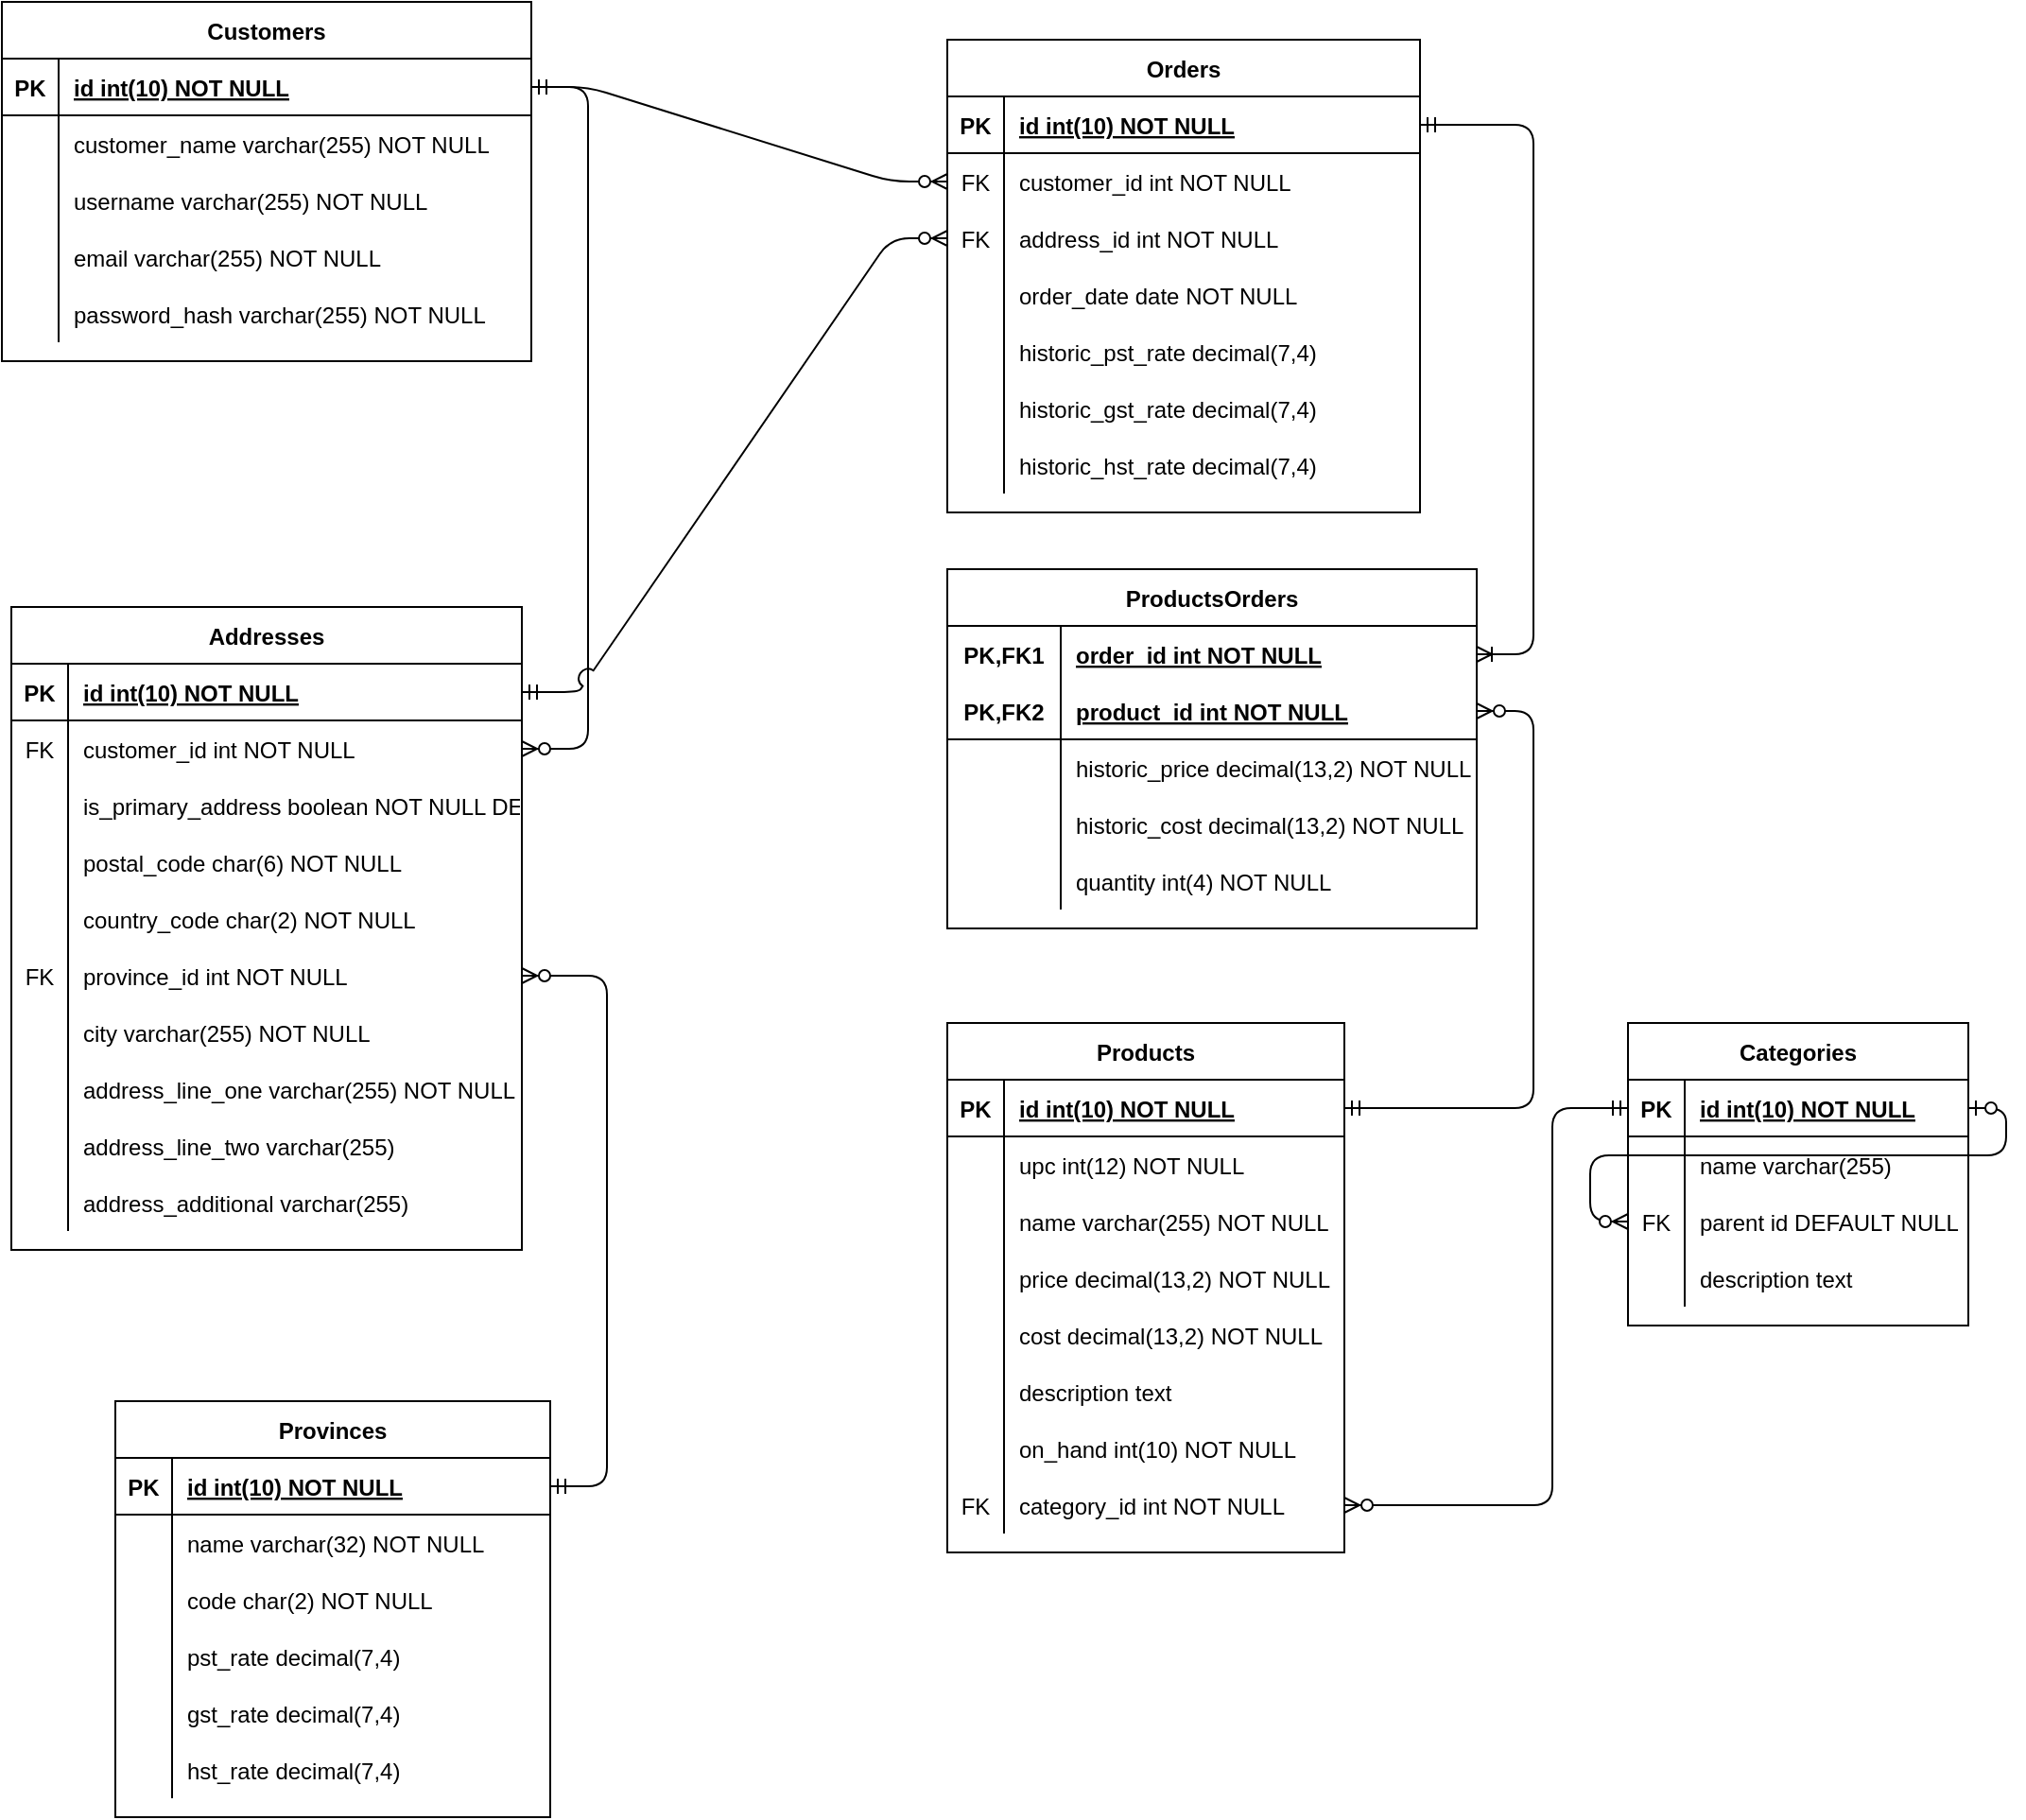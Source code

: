 <mxfile version="13.6.5">
    <diagram id="R2lEEEUBdFMjLlhIrx00" name="Page-1">
        <mxGraphModel dx="733" dy="1571" grid="1" gridSize="10" guides="1" tooltips="1" connect="1" arrows="1" fold="1" page="1" pageScale="1" pageWidth="850" pageHeight="1100" math="0" shadow="0" extFonts="Permanent Marker^https://fonts.googleapis.com/css?family=Permanent+Marker">
            <root>
                <mxCell id="0"/>
                <mxCell id="1" parent="0"/>
                <mxCell id="C-vyLk0tnHw3VtMMgP7b-2" value="Orders" style="shape=table;startSize=30;container=1;collapsible=1;childLayout=tableLayout;fixedRows=1;rowLines=0;fontStyle=1;align=center;resizeLast=1;" parent="1" vertex="1">
                    <mxGeometry x="520" y="-160" width="250" height="250" as="geometry"/>
                </mxCell>
                <mxCell id="C-vyLk0tnHw3VtMMgP7b-3" value="" style="shape=partialRectangle;collapsible=0;dropTarget=0;pointerEvents=0;fillColor=none;points=[[0,0.5],[1,0.5]];portConstraint=eastwest;top=0;left=0;right=0;bottom=1;" parent="C-vyLk0tnHw3VtMMgP7b-2" vertex="1">
                    <mxGeometry y="30" width="250" height="30" as="geometry"/>
                </mxCell>
                <mxCell id="C-vyLk0tnHw3VtMMgP7b-4" value="PK" style="shape=partialRectangle;overflow=hidden;connectable=0;fillColor=none;top=0;left=0;bottom=0;right=0;fontStyle=1;" parent="C-vyLk0tnHw3VtMMgP7b-3" vertex="1">
                    <mxGeometry width="30" height="30" as="geometry"/>
                </mxCell>
                <mxCell id="C-vyLk0tnHw3VtMMgP7b-5" value="id int(10) NOT NULL" style="shape=partialRectangle;overflow=hidden;connectable=0;fillColor=none;top=0;left=0;bottom=0;right=0;align=left;spacingLeft=6;fontStyle=5;" parent="C-vyLk0tnHw3VtMMgP7b-3" vertex="1">
                    <mxGeometry x="30" width="220" height="30" as="geometry"/>
                </mxCell>
                <mxCell id="C-vyLk0tnHw3VtMMgP7b-6" value="" style="shape=partialRectangle;collapsible=0;dropTarget=0;pointerEvents=0;fillColor=none;points=[[0,0.5],[1,0.5]];portConstraint=eastwest;top=0;left=0;right=0;bottom=0;" parent="C-vyLk0tnHw3VtMMgP7b-2" vertex="1">
                    <mxGeometry y="60" width="250" height="30" as="geometry"/>
                </mxCell>
                <mxCell id="C-vyLk0tnHw3VtMMgP7b-7" value="FK" style="shape=partialRectangle;overflow=hidden;connectable=0;fillColor=none;top=0;left=0;bottom=0;right=0;" parent="C-vyLk0tnHw3VtMMgP7b-6" vertex="1">
                    <mxGeometry width="30" height="30" as="geometry"/>
                </mxCell>
                <mxCell id="C-vyLk0tnHw3VtMMgP7b-8" value="customer_id int NOT NULL" style="shape=partialRectangle;overflow=hidden;connectable=0;fillColor=none;top=0;left=0;bottom=0;right=0;align=left;spacingLeft=6;" parent="C-vyLk0tnHw3VtMMgP7b-6" vertex="1">
                    <mxGeometry x="30" width="220" height="30" as="geometry"/>
                </mxCell>
                <mxCell id="nPhzW1lSRiC0p9rcj-Ub-2" value="" style="shape=partialRectangle;collapsible=0;dropTarget=0;pointerEvents=0;fillColor=none;top=0;left=0;bottom=0;right=0;points=[[0,0.5],[1,0.5]];portConstraint=eastwest;" parent="C-vyLk0tnHw3VtMMgP7b-2" vertex="1">
                    <mxGeometry y="90" width="250" height="30" as="geometry"/>
                </mxCell>
                <mxCell id="nPhzW1lSRiC0p9rcj-Ub-3" value="FK" style="shape=partialRectangle;connectable=0;fillColor=none;top=0;left=0;bottom=0;right=0;fontStyle=0;overflow=hidden;" parent="nPhzW1lSRiC0p9rcj-Ub-2" vertex="1">
                    <mxGeometry width="30" height="30" as="geometry"/>
                </mxCell>
                <mxCell id="nPhzW1lSRiC0p9rcj-Ub-4" value="address_id int NOT NULL" style="shape=partialRectangle;connectable=0;fillColor=none;top=0;left=0;bottom=0;right=0;align=left;spacingLeft=6;fontStyle=0;overflow=hidden;" parent="nPhzW1lSRiC0p9rcj-Ub-2" vertex="1">
                    <mxGeometry x="30" width="220" height="30" as="geometry"/>
                </mxCell>
                <mxCell id="C-vyLk0tnHw3VtMMgP7b-9" value="" style="shape=partialRectangle;collapsible=0;dropTarget=0;pointerEvents=0;fillColor=none;points=[[0,0.5],[1,0.5]];portConstraint=eastwest;top=0;left=0;right=0;bottom=0;" parent="C-vyLk0tnHw3VtMMgP7b-2" vertex="1">
                    <mxGeometry y="120" width="250" height="30" as="geometry"/>
                </mxCell>
                <mxCell id="C-vyLk0tnHw3VtMMgP7b-10" value="" style="shape=partialRectangle;overflow=hidden;connectable=0;fillColor=none;top=0;left=0;bottom=0;right=0;" parent="C-vyLk0tnHw3VtMMgP7b-9" vertex="1">
                    <mxGeometry width="30" height="30" as="geometry"/>
                </mxCell>
                <mxCell id="C-vyLk0tnHw3VtMMgP7b-11" value="order_date date NOT NULL" style="shape=partialRectangle;overflow=hidden;connectable=0;fillColor=none;top=0;left=0;bottom=0;right=0;align=left;spacingLeft=6;" parent="C-vyLk0tnHw3VtMMgP7b-9" vertex="1">
                    <mxGeometry x="30" width="220" height="30" as="geometry"/>
                </mxCell>
                <mxCell id="nPhzW1lSRiC0p9rcj-Ub-43" value="" style="shape=partialRectangle;collapsible=0;dropTarget=0;pointerEvents=0;fillColor=none;top=0;left=0;bottom=0;right=0;points=[[0,0.5],[1,0.5]];portConstraint=eastwest;" parent="C-vyLk0tnHw3VtMMgP7b-2" vertex="1">
                    <mxGeometry y="150" width="250" height="30" as="geometry"/>
                </mxCell>
                <mxCell id="nPhzW1lSRiC0p9rcj-Ub-44" value="" style="shape=partialRectangle;connectable=0;fillColor=none;top=0;left=0;bottom=0;right=0;editable=1;overflow=hidden;" parent="nPhzW1lSRiC0p9rcj-Ub-43" vertex="1">
                    <mxGeometry width="30" height="30" as="geometry"/>
                </mxCell>
                <mxCell id="nPhzW1lSRiC0p9rcj-Ub-45" value="historic_pst_rate decimal(7,4)" style="shape=partialRectangle;connectable=0;fillColor=none;top=0;left=0;bottom=0;right=0;align=left;spacingLeft=6;overflow=hidden;" parent="nPhzW1lSRiC0p9rcj-Ub-43" vertex="1">
                    <mxGeometry x="30" width="220" height="30" as="geometry"/>
                </mxCell>
                <mxCell id="nPhzW1lSRiC0p9rcj-Ub-46" value="" style="shape=partialRectangle;collapsible=0;dropTarget=0;pointerEvents=0;fillColor=none;top=0;left=0;bottom=0;right=0;points=[[0,0.5],[1,0.5]];portConstraint=eastwest;" parent="C-vyLk0tnHw3VtMMgP7b-2" vertex="1">
                    <mxGeometry y="180" width="250" height="30" as="geometry"/>
                </mxCell>
                <mxCell id="nPhzW1lSRiC0p9rcj-Ub-47" value="" style="shape=partialRectangle;connectable=0;fillColor=none;top=0;left=0;bottom=0;right=0;editable=1;overflow=hidden;" parent="nPhzW1lSRiC0p9rcj-Ub-46" vertex="1">
                    <mxGeometry width="30" height="30" as="geometry"/>
                </mxCell>
                <mxCell id="nPhzW1lSRiC0p9rcj-Ub-48" value="historic_gst_rate decimal(7,4)" style="shape=partialRectangle;connectable=0;fillColor=none;top=0;left=0;bottom=0;right=0;align=left;spacingLeft=6;overflow=hidden;" parent="nPhzW1lSRiC0p9rcj-Ub-46" vertex="1">
                    <mxGeometry x="30" width="220" height="30" as="geometry"/>
                </mxCell>
                <mxCell id="nPhzW1lSRiC0p9rcj-Ub-57" value="" style="shape=partialRectangle;collapsible=0;dropTarget=0;pointerEvents=0;fillColor=none;top=0;left=0;bottom=0;right=0;points=[[0,0.5],[1,0.5]];portConstraint=eastwest;" parent="C-vyLk0tnHw3VtMMgP7b-2" vertex="1">
                    <mxGeometry y="210" width="250" height="30" as="geometry"/>
                </mxCell>
                <mxCell id="nPhzW1lSRiC0p9rcj-Ub-58" value="" style="shape=partialRectangle;connectable=0;fillColor=none;top=0;left=0;bottom=0;right=0;editable=1;overflow=hidden;" parent="nPhzW1lSRiC0p9rcj-Ub-57" vertex="1">
                    <mxGeometry width="30" height="30" as="geometry"/>
                </mxCell>
                <mxCell id="nPhzW1lSRiC0p9rcj-Ub-59" value="historic_hst_rate decimal(7,4)" style="shape=partialRectangle;connectable=0;fillColor=none;top=0;left=0;bottom=0;right=0;align=left;spacingLeft=6;overflow=hidden;" parent="nPhzW1lSRiC0p9rcj-Ub-57" vertex="1">
                    <mxGeometry x="30" width="220" height="30" as="geometry"/>
                </mxCell>
                <mxCell id="Vm9Gwb_tEw7tHFmWl7O4-21" value="Products" style="shape=table;startSize=30;container=1;collapsible=1;childLayout=tableLayout;fixedRows=1;rowLines=0;fontStyle=1;align=center;resizeLast=1;" parent="1" vertex="1">
                    <mxGeometry x="520" y="360" width="210" height="280" as="geometry">
                        <mxRectangle x="520" y="360" width="80" height="30" as="alternateBounds"/>
                    </mxGeometry>
                </mxCell>
                <mxCell id="Vm9Gwb_tEw7tHFmWl7O4-22" value="" style="shape=partialRectangle;collapsible=0;dropTarget=0;pointerEvents=0;fillColor=none;top=0;left=0;bottom=1;right=0;points=[[0,0.5],[1,0.5]];portConstraint=eastwest;" parent="Vm9Gwb_tEw7tHFmWl7O4-21" vertex="1">
                    <mxGeometry y="30" width="210" height="30" as="geometry"/>
                </mxCell>
                <mxCell id="Vm9Gwb_tEw7tHFmWl7O4-23" value="PK" style="shape=partialRectangle;connectable=0;fillColor=none;top=0;left=0;bottom=0;right=0;fontStyle=1;overflow=hidden;" parent="Vm9Gwb_tEw7tHFmWl7O4-22" vertex="1">
                    <mxGeometry width="30" height="30" as="geometry"/>
                </mxCell>
                <mxCell id="Vm9Gwb_tEw7tHFmWl7O4-24" value="id int(10) NOT NULL" style="shape=partialRectangle;connectable=0;fillColor=none;top=0;left=0;bottom=0;right=0;align=left;spacingLeft=6;fontStyle=5;overflow=hidden;" parent="Vm9Gwb_tEw7tHFmWl7O4-22" vertex="1">
                    <mxGeometry x="30" width="180" height="30" as="geometry"/>
                </mxCell>
                <mxCell id="Vm9Gwb_tEw7tHFmWl7O4-25" value="" style="shape=partialRectangle;collapsible=0;dropTarget=0;pointerEvents=0;fillColor=none;top=0;left=0;bottom=0;right=0;points=[[0,0.5],[1,0.5]];portConstraint=eastwest;" parent="Vm9Gwb_tEw7tHFmWl7O4-21" vertex="1">
                    <mxGeometry y="60" width="210" height="30" as="geometry"/>
                </mxCell>
                <mxCell id="Vm9Gwb_tEw7tHFmWl7O4-26" value="" style="shape=partialRectangle;connectable=0;fillColor=none;top=0;left=0;bottom=0;right=0;editable=1;overflow=hidden;" parent="Vm9Gwb_tEw7tHFmWl7O4-25" vertex="1">
                    <mxGeometry width="30" height="30" as="geometry"/>
                </mxCell>
                <mxCell id="Vm9Gwb_tEw7tHFmWl7O4-27" value="upc int(12) NOT NULL" style="shape=partialRectangle;connectable=0;fillColor=none;top=0;left=0;bottom=0;right=0;align=left;spacingLeft=6;overflow=hidden;" parent="Vm9Gwb_tEw7tHFmWl7O4-25" vertex="1">
                    <mxGeometry x="30" width="180" height="30" as="geometry"/>
                </mxCell>
                <mxCell id="UjlOJOkXrcnpJlNwsApq-1" value="" style="shape=partialRectangle;collapsible=0;dropTarget=0;pointerEvents=0;fillColor=none;top=0;left=0;bottom=0;right=0;points=[[0,0.5],[1,0.5]];portConstraint=eastwest;" parent="Vm9Gwb_tEw7tHFmWl7O4-21" vertex="1">
                    <mxGeometry y="90" width="210" height="30" as="geometry"/>
                </mxCell>
                <mxCell id="UjlOJOkXrcnpJlNwsApq-2" value="" style="shape=partialRectangle;connectable=0;fillColor=none;top=0;left=0;bottom=0;right=0;editable=1;overflow=hidden;" parent="UjlOJOkXrcnpJlNwsApq-1" vertex="1">
                    <mxGeometry width="30" height="30" as="geometry"/>
                </mxCell>
                <mxCell id="UjlOJOkXrcnpJlNwsApq-3" value="name varchar(255) NOT NULL" style="shape=partialRectangle;connectable=0;fillColor=none;top=0;left=0;bottom=0;right=0;align=left;spacingLeft=6;overflow=hidden;" parent="UjlOJOkXrcnpJlNwsApq-1" vertex="1">
                    <mxGeometry x="30" width="180" height="30" as="geometry"/>
                </mxCell>
                <mxCell id="Vm9Gwb_tEw7tHFmWl7O4-31" value="" style="shape=partialRectangle;collapsible=0;dropTarget=0;pointerEvents=0;fillColor=none;top=0;left=0;bottom=0;right=0;points=[[0,0.5],[1,0.5]];portConstraint=eastwest;" parent="Vm9Gwb_tEw7tHFmWl7O4-21" vertex="1">
                    <mxGeometry y="120" width="210" height="30" as="geometry"/>
                </mxCell>
                <mxCell id="Vm9Gwb_tEw7tHFmWl7O4-32" value="" style="shape=partialRectangle;connectable=0;fillColor=none;top=0;left=0;bottom=0;right=0;editable=1;overflow=hidden;" parent="Vm9Gwb_tEw7tHFmWl7O4-31" vertex="1">
                    <mxGeometry width="30" height="30" as="geometry"/>
                </mxCell>
                <mxCell id="Vm9Gwb_tEw7tHFmWl7O4-33" value="price decimal(13,2) NOT NULL" style="shape=partialRectangle;connectable=0;fillColor=none;top=0;left=0;bottom=0;right=0;align=left;spacingLeft=6;overflow=hidden;" parent="Vm9Gwb_tEw7tHFmWl7O4-31" vertex="1">
                    <mxGeometry x="30" width="180" height="30" as="geometry"/>
                </mxCell>
                <mxCell id="nPhzW1lSRiC0p9rcj-Ub-34" value="" style="shape=partialRectangle;collapsible=0;dropTarget=0;pointerEvents=0;fillColor=none;top=0;left=0;bottom=0;right=0;points=[[0,0.5],[1,0.5]];portConstraint=eastwest;" parent="Vm9Gwb_tEw7tHFmWl7O4-21" vertex="1">
                    <mxGeometry y="150" width="210" height="30" as="geometry"/>
                </mxCell>
                <mxCell id="nPhzW1lSRiC0p9rcj-Ub-35" value="" style="shape=partialRectangle;connectable=0;fillColor=none;top=0;left=0;bottom=0;right=0;editable=1;overflow=hidden;" parent="nPhzW1lSRiC0p9rcj-Ub-34" vertex="1">
                    <mxGeometry width="30" height="30" as="geometry"/>
                </mxCell>
                <mxCell id="nPhzW1lSRiC0p9rcj-Ub-36" value="cost decimal(13,2) NOT NULL" style="shape=partialRectangle;connectable=0;fillColor=none;top=0;left=0;bottom=0;right=0;align=left;spacingLeft=6;overflow=hidden;" parent="nPhzW1lSRiC0p9rcj-Ub-34" vertex="1">
                    <mxGeometry x="30" width="180" height="30" as="geometry"/>
                </mxCell>
                <mxCell id="nPhzW1lSRiC0p9rcj-Ub-40" value="" style="shape=partialRectangle;collapsible=0;dropTarget=0;pointerEvents=0;fillColor=none;top=0;left=0;bottom=0;right=0;points=[[0,0.5],[1,0.5]];portConstraint=eastwest;" parent="Vm9Gwb_tEw7tHFmWl7O4-21" vertex="1">
                    <mxGeometry y="180" width="210" height="30" as="geometry"/>
                </mxCell>
                <mxCell id="nPhzW1lSRiC0p9rcj-Ub-41" value="" style="shape=partialRectangle;connectable=0;fillColor=none;top=0;left=0;bottom=0;right=0;editable=1;overflow=hidden;" parent="nPhzW1lSRiC0p9rcj-Ub-40" vertex="1">
                    <mxGeometry width="30" height="30" as="geometry"/>
                </mxCell>
                <mxCell id="nPhzW1lSRiC0p9rcj-Ub-42" value="description text" style="shape=partialRectangle;connectable=0;fillColor=none;top=0;left=0;bottom=0;right=0;align=left;spacingLeft=6;overflow=hidden;" parent="nPhzW1lSRiC0p9rcj-Ub-40" vertex="1">
                    <mxGeometry x="30" width="180" height="30" as="geometry"/>
                </mxCell>
                <mxCell id="nPhzW1lSRiC0p9rcj-Ub-37" value="" style="shape=partialRectangle;collapsible=0;dropTarget=0;pointerEvents=0;fillColor=none;top=0;left=0;bottom=0;right=0;points=[[0,0.5],[1,0.5]];portConstraint=eastwest;" parent="Vm9Gwb_tEw7tHFmWl7O4-21" vertex="1">
                    <mxGeometry y="210" width="210" height="30" as="geometry"/>
                </mxCell>
                <mxCell id="nPhzW1lSRiC0p9rcj-Ub-38" value="" style="shape=partialRectangle;connectable=0;fillColor=none;top=0;left=0;bottom=0;right=0;editable=1;overflow=hidden;" parent="nPhzW1lSRiC0p9rcj-Ub-37" vertex="1">
                    <mxGeometry width="30" height="30" as="geometry"/>
                </mxCell>
                <mxCell id="nPhzW1lSRiC0p9rcj-Ub-39" value="on_hand int(10) NOT NULL" style="shape=partialRectangle;connectable=0;fillColor=none;top=0;left=0;bottom=0;right=0;align=left;spacingLeft=6;overflow=hidden;" parent="nPhzW1lSRiC0p9rcj-Ub-37" vertex="1">
                    <mxGeometry x="30" width="180" height="30" as="geometry"/>
                </mxCell>
                <mxCell id="ScfRTB5gO2GzYY0SKd5u-32" value="" style="shape=partialRectangle;collapsible=0;dropTarget=0;pointerEvents=0;fillColor=none;top=0;left=0;bottom=0;right=0;points=[[0,0.5],[1,0.5]];portConstraint=eastwest;" parent="Vm9Gwb_tEw7tHFmWl7O4-21" vertex="1">
                    <mxGeometry y="240" width="210" height="30" as="geometry"/>
                </mxCell>
                <mxCell id="ScfRTB5gO2GzYY0SKd5u-33" value="FK" style="shape=partialRectangle;connectable=0;fillColor=none;top=0;left=0;bottom=0;right=0;fontStyle=0;overflow=hidden;" parent="ScfRTB5gO2GzYY0SKd5u-32" vertex="1">
                    <mxGeometry width="30" height="30" as="geometry"/>
                </mxCell>
                <mxCell id="ScfRTB5gO2GzYY0SKd5u-34" value="category_id int NOT NULL" style="shape=partialRectangle;connectable=0;fillColor=none;top=0;left=0;bottom=0;right=0;align=left;spacingLeft=6;fontStyle=0;overflow=hidden;" parent="ScfRTB5gO2GzYY0SKd5u-32" vertex="1">
                    <mxGeometry x="30" width="180" height="30" as="geometry"/>
                </mxCell>
                <mxCell id="Vm9Gwb_tEw7tHFmWl7O4-34" value="ProductsOrders" style="shape=table;startSize=30;container=1;collapsible=1;childLayout=tableLayout;fixedRows=1;rowLines=0;fontStyle=1;align=center;resizeLast=1;" parent="1" vertex="1">
                    <mxGeometry x="520" y="120" width="280" height="190" as="geometry"/>
                </mxCell>
                <mxCell id="Vm9Gwb_tEw7tHFmWl7O4-35" value="" style="shape=partialRectangle;collapsible=0;dropTarget=0;pointerEvents=0;fillColor=none;top=0;left=0;bottom=0;right=0;points=[[0,0.5],[1,0.5]];portConstraint=eastwest;" parent="Vm9Gwb_tEw7tHFmWl7O4-34" vertex="1">
                    <mxGeometry y="30" width="280" height="30" as="geometry"/>
                </mxCell>
                <mxCell id="Vm9Gwb_tEw7tHFmWl7O4-36" value="PK,FK1" style="shape=partialRectangle;connectable=0;fillColor=none;top=0;left=0;bottom=0;right=0;fontStyle=1;overflow=hidden;" parent="Vm9Gwb_tEw7tHFmWl7O4-35" vertex="1">
                    <mxGeometry width="60" height="30" as="geometry"/>
                </mxCell>
                <mxCell id="Vm9Gwb_tEw7tHFmWl7O4-37" value="order_id int NOT NULL" style="shape=partialRectangle;connectable=0;fillColor=none;top=0;left=0;bottom=0;right=0;align=left;spacingLeft=6;fontStyle=5;overflow=hidden;" parent="Vm9Gwb_tEw7tHFmWl7O4-35" vertex="1">
                    <mxGeometry x="60" width="220" height="30" as="geometry"/>
                </mxCell>
                <mxCell id="Vm9Gwb_tEw7tHFmWl7O4-38" value="" style="shape=partialRectangle;collapsible=0;dropTarget=0;pointerEvents=0;fillColor=none;top=0;left=0;bottom=1;right=0;points=[[0,0.5],[1,0.5]];portConstraint=eastwest;" parent="Vm9Gwb_tEw7tHFmWl7O4-34" vertex="1">
                    <mxGeometry y="60" width="280" height="30" as="geometry"/>
                </mxCell>
                <mxCell id="Vm9Gwb_tEw7tHFmWl7O4-39" value="PK,FK2" style="shape=partialRectangle;connectable=0;fillColor=none;top=0;left=0;bottom=0;right=0;fontStyle=1;overflow=hidden;" parent="Vm9Gwb_tEw7tHFmWl7O4-38" vertex="1">
                    <mxGeometry width="60" height="30" as="geometry"/>
                </mxCell>
                <mxCell id="Vm9Gwb_tEw7tHFmWl7O4-40" value="product_id int NOT NULL" style="shape=partialRectangle;connectable=0;fillColor=none;top=0;left=0;bottom=0;right=0;align=left;spacingLeft=6;fontStyle=5;overflow=hidden;" parent="Vm9Gwb_tEw7tHFmWl7O4-38" vertex="1">
                    <mxGeometry x="60" width="220" height="30" as="geometry"/>
                </mxCell>
                <mxCell id="Vm9Gwb_tEw7tHFmWl7O4-41" value="" style="shape=partialRectangle;collapsible=0;dropTarget=0;pointerEvents=0;fillColor=none;top=0;left=0;bottom=0;right=0;points=[[0,0.5],[1,0.5]];portConstraint=eastwest;" parent="Vm9Gwb_tEw7tHFmWl7O4-34" vertex="1">
                    <mxGeometry y="90" width="280" height="30" as="geometry"/>
                </mxCell>
                <mxCell id="Vm9Gwb_tEw7tHFmWl7O4-42" value="" style="shape=partialRectangle;connectable=0;fillColor=none;top=0;left=0;bottom=0;right=0;editable=1;overflow=hidden;" parent="Vm9Gwb_tEw7tHFmWl7O4-41" vertex="1">
                    <mxGeometry width="60" height="30" as="geometry"/>
                </mxCell>
                <mxCell id="Vm9Gwb_tEw7tHFmWl7O4-43" value="historic_price decimal(13,2) NOT NULL" style="shape=partialRectangle;connectable=0;fillColor=none;top=0;left=0;bottom=0;right=0;align=left;spacingLeft=6;overflow=hidden;" parent="Vm9Gwb_tEw7tHFmWl7O4-41" vertex="1">
                    <mxGeometry x="60" width="220" height="30" as="geometry"/>
                </mxCell>
                <mxCell id="nPhzW1lSRiC0p9rcj-Ub-28" value="" style="shape=partialRectangle;collapsible=0;dropTarget=0;pointerEvents=0;fillColor=none;top=0;left=0;bottom=0;right=0;points=[[0,0.5],[1,0.5]];portConstraint=eastwest;" parent="Vm9Gwb_tEw7tHFmWl7O4-34" vertex="1">
                    <mxGeometry y="120" width="280" height="30" as="geometry"/>
                </mxCell>
                <mxCell id="nPhzW1lSRiC0p9rcj-Ub-29" value="" style="shape=partialRectangle;connectable=0;fillColor=none;top=0;left=0;bottom=0;right=0;editable=1;overflow=hidden;" parent="nPhzW1lSRiC0p9rcj-Ub-28" vertex="1">
                    <mxGeometry width="60" height="30" as="geometry"/>
                </mxCell>
                <mxCell id="nPhzW1lSRiC0p9rcj-Ub-30" value="historic_cost decimal(13,2) NOT NULL" style="shape=partialRectangle;connectable=0;fillColor=none;top=0;left=0;bottom=0;right=0;align=left;spacingLeft=6;overflow=hidden;" parent="nPhzW1lSRiC0p9rcj-Ub-28" vertex="1">
                    <mxGeometry x="60" width="220" height="30" as="geometry"/>
                </mxCell>
                <mxCell id="Vm9Gwb_tEw7tHFmWl7O4-44" value="" style="shape=partialRectangle;collapsible=0;dropTarget=0;pointerEvents=0;fillColor=none;top=0;left=0;bottom=0;right=0;points=[[0,0.5],[1,0.5]];portConstraint=eastwest;" parent="Vm9Gwb_tEw7tHFmWl7O4-34" vertex="1">
                    <mxGeometry y="150" width="280" height="30" as="geometry"/>
                </mxCell>
                <mxCell id="Vm9Gwb_tEw7tHFmWl7O4-45" value="" style="shape=partialRectangle;connectable=0;fillColor=none;top=0;left=0;bottom=0;right=0;editable=1;overflow=hidden;" parent="Vm9Gwb_tEw7tHFmWl7O4-44" vertex="1">
                    <mxGeometry width="60" height="30" as="geometry"/>
                </mxCell>
                <mxCell id="Vm9Gwb_tEw7tHFmWl7O4-46" value="quantity int(4) NOT NULL" style="shape=partialRectangle;connectable=0;fillColor=none;top=0;left=0;bottom=0;right=0;align=left;spacingLeft=6;overflow=hidden;" parent="Vm9Gwb_tEw7tHFmWl7O4-44" vertex="1">
                    <mxGeometry x="60" width="220" height="30" as="geometry"/>
                </mxCell>
                <mxCell id="Vm9Gwb_tEw7tHFmWl7O4-97" value="" style="edgeStyle=entityRelationEdgeStyle;fontSize=12;html=1;endArrow=ERmandOne;startArrow=ERzeroToMany;startFill=1;shadow=0;comic=0;endFill=0;exitX=1;exitY=0.5;exitDx=0;exitDy=0;rounded=1;" parent="1" source="Vm9Gwb_tEw7tHFmWl7O4-5" target="C-vyLk0tnHw3VtMMgP7b-24" edge="1">
                    <mxGeometry width="100" height="100" relative="1" as="geometry">
                        <mxPoint x="370" y="185" as="sourcePoint"/>
                        <mxPoint x="420" y="-10" as="targetPoint"/>
                    </mxGeometry>
                </mxCell>
                <mxCell id="nPhzW1lSRiC0p9rcj-Ub-8" style="edgeStyle=entityRelationEdgeStyle;orthogonalLoop=1;jettySize=auto;html=1;startArrow=ERzeroToMany;startFill=1;endArrow=ERmandOne;endFill=0;rounded=1;jumpStyle=none;" parent="1" source="C-vyLk0tnHw3VtMMgP7b-6" target="C-vyLk0tnHw3VtMMgP7b-24" edge="1">
                    <mxGeometry relative="1" as="geometry"/>
                </mxCell>
                <mxCell id="nPhzW1lSRiC0p9rcj-Ub-9" style="edgeStyle=entityRelationEdgeStyle;rounded=1;orthogonalLoop=1;jettySize=auto;html=1;entryX=1;entryY=0.5;entryDx=0;entryDy=0;startArrow=ERzeroToMany;startFill=1;endArrow=ERmandOne;endFill=0;jumpStyle=arc;jumpSize=10;" parent="1" source="nPhzW1lSRiC0p9rcj-Ub-2" target="Vm9Gwb_tEw7tHFmWl7O4-2" edge="1">
                    <mxGeometry relative="1" as="geometry"/>
                </mxCell>
                <mxCell id="nPhzW1lSRiC0p9rcj-Ub-10" style="edgeStyle=entityRelationEdgeStyle;rounded=1;orthogonalLoop=1;jettySize=auto;html=1;startArrow=ERmandOne;startFill=0;endArrow=ERoneToMany;endFill=0;" parent="1" source="C-vyLk0tnHw3VtMMgP7b-3" target="Vm9Gwb_tEw7tHFmWl7O4-35" edge="1">
                    <mxGeometry relative="1" as="geometry"/>
                </mxCell>
                <mxCell id="nPhzW1lSRiC0p9rcj-Ub-11" style="edgeStyle=entityRelationEdgeStyle;rounded=1;orthogonalLoop=1;jettySize=auto;html=1;entryX=1;entryY=0.5;entryDx=0;entryDy=0;startArrow=ERzeroToMany;startFill=1;endArrow=ERmandOne;endFill=0;" parent="1" source="Vm9Gwb_tEw7tHFmWl7O4-38" target="Vm9Gwb_tEw7tHFmWl7O4-22" edge="1">
                    <mxGeometry relative="1" as="geometry"/>
                </mxCell>
                <mxCell id="vbGOqvu1gYMcxDb8HXCJ-1" value="Provinces" style="shape=table;startSize=30;container=1;collapsible=1;childLayout=tableLayout;fixedRows=1;rowLines=0;fontStyle=1;align=center;resizeLast=1;" parent="1" vertex="1">
                    <mxGeometry x="80" y="560" width="230" height="220" as="geometry"/>
                </mxCell>
                <mxCell id="vbGOqvu1gYMcxDb8HXCJ-2" value="" style="shape=partialRectangle;collapsible=0;dropTarget=0;pointerEvents=0;fillColor=none;top=0;left=0;bottom=1;right=0;points=[[0,0.5],[1,0.5]];portConstraint=eastwest;" parent="vbGOqvu1gYMcxDb8HXCJ-1" vertex="1">
                    <mxGeometry y="30" width="230" height="30" as="geometry"/>
                </mxCell>
                <mxCell id="vbGOqvu1gYMcxDb8HXCJ-3" value="PK" style="shape=partialRectangle;connectable=0;fillColor=none;top=0;left=0;bottom=0;right=0;fontStyle=1;overflow=hidden;" parent="vbGOqvu1gYMcxDb8HXCJ-2" vertex="1">
                    <mxGeometry width="30" height="30" as="geometry"/>
                </mxCell>
                <mxCell id="vbGOqvu1gYMcxDb8HXCJ-4" value="id int(10) NOT NULL" style="shape=partialRectangle;connectable=0;fillColor=none;top=0;left=0;bottom=0;right=0;align=left;spacingLeft=6;fontStyle=5;overflow=hidden;" parent="vbGOqvu1gYMcxDb8HXCJ-2" vertex="1">
                    <mxGeometry x="30" width="200" height="30" as="geometry"/>
                </mxCell>
                <mxCell id="vbGOqvu1gYMcxDb8HXCJ-5" value="" style="shape=partialRectangle;collapsible=0;dropTarget=0;pointerEvents=0;fillColor=none;top=0;left=0;bottom=0;right=0;points=[[0,0.5],[1,0.5]];portConstraint=eastwest;" parent="vbGOqvu1gYMcxDb8HXCJ-1" vertex="1">
                    <mxGeometry y="60" width="230" height="30" as="geometry"/>
                </mxCell>
                <mxCell id="vbGOqvu1gYMcxDb8HXCJ-6" value="" style="shape=partialRectangle;connectable=0;fillColor=none;top=0;left=0;bottom=0;right=0;editable=1;overflow=hidden;" parent="vbGOqvu1gYMcxDb8HXCJ-5" vertex="1">
                    <mxGeometry width="30" height="30" as="geometry"/>
                </mxCell>
                <mxCell id="vbGOqvu1gYMcxDb8HXCJ-7" value="name varchar(32) NOT NULL" style="shape=partialRectangle;connectable=0;fillColor=none;top=0;left=0;bottom=0;right=0;align=left;spacingLeft=6;overflow=hidden;" parent="vbGOqvu1gYMcxDb8HXCJ-5" vertex="1">
                    <mxGeometry x="30" width="200" height="30" as="geometry"/>
                </mxCell>
                <mxCell id="vbGOqvu1gYMcxDb8HXCJ-8" value="" style="shape=partialRectangle;collapsible=0;dropTarget=0;pointerEvents=0;fillColor=none;top=0;left=0;bottom=0;right=0;points=[[0,0.5],[1,0.5]];portConstraint=eastwest;" parent="vbGOqvu1gYMcxDb8HXCJ-1" vertex="1">
                    <mxGeometry y="90" width="230" height="30" as="geometry"/>
                </mxCell>
                <mxCell id="vbGOqvu1gYMcxDb8HXCJ-9" value="" style="shape=partialRectangle;connectable=0;fillColor=none;top=0;left=0;bottom=0;right=0;editable=1;overflow=hidden;" parent="vbGOqvu1gYMcxDb8HXCJ-8" vertex="1">
                    <mxGeometry width="30" height="30" as="geometry"/>
                </mxCell>
                <mxCell id="vbGOqvu1gYMcxDb8HXCJ-10" value="code char(2) NOT NULL" style="shape=partialRectangle;connectable=0;fillColor=none;top=0;left=0;bottom=0;right=0;align=left;spacingLeft=6;overflow=hidden;" parent="vbGOqvu1gYMcxDb8HXCJ-8" vertex="1">
                    <mxGeometry x="30" width="200" height="30" as="geometry"/>
                </mxCell>
                <mxCell id="vbGOqvu1gYMcxDb8HXCJ-11" value="" style="shape=partialRectangle;collapsible=0;dropTarget=0;pointerEvents=0;fillColor=none;top=0;left=0;bottom=0;right=0;points=[[0,0.5],[1,0.5]];portConstraint=eastwest;" parent="vbGOqvu1gYMcxDb8HXCJ-1" vertex="1">
                    <mxGeometry y="120" width="230" height="30" as="geometry"/>
                </mxCell>
                <mxCell id="vbGOqvu1gYMcxDb8HXCJ-12" value="" style="shape=partialRectangle;connectable=0;fillColor=none;top=0;left=0;bottom=0;right=0;editable=1;overflow=hidden;" parent="vbGOqvu1gYMcxDb8HXCJ-11" vertex="1">
                    <mxGeometry width="30" height="30" as="geometry"/>
                </mxCell>
                <mxCell id="vbGOqvu1gYMcxDb8HXCJ-13" value="pst_rate decimal(7,4)" style="shape=partialRectangle;connectable=0;fillColor=none;top=0;left=0;bottom=0;right=0;align=left;spacingLeft=6;overflow=hidden;" parent="vbGOqvu1gYMcxDb8HXCJ-11" vertex="1">
                    <mxGeometry x="30" width="200" height="30" as="geometry"/>
                </mxCell>
                <mxCell id="vbGOqvu1gYMcxDb8HXCJ-15" value="" style="shape=partialRectangle;collapsible=0;dropTarget=0;pointerEvents=0;fillColor=none;top=0;left=0;bottom=0;right=0;points=[[0,0.5],[1,0.5]];portConstraint=eastwest;" parent="vbGOqvu1gYMcxDb8HXCJ-1" vertex="1">
                    <mxGeometry y="150" width="230" height="30" as="geometry"/>
                </mxCell>
                <mxCell id="vbGOqvu1gYMcxDb8HXCJ-16" value="" style="shape=partialRectangle;connectable=0;fillColor=none;top=0;left=0;bottom=0;right=0;editable=1;overflow=hidden;" parent="vbGOqvu1gYMcxDb8HXCJ-15" vertex="1">
                    <mxGeometry width="30" height="30" as="geometry"/>
                </mxCell>
                <mxCell id="vbGOqvu1gYMcxDb8HXCJ-17" value="gst_rate decimal(7,4)" style="shape=partialRectangle;connectable=0;fillColor=none;top=0;left=0;bottom=0;right=0;align=left;spacingLeft=6;overflow=hidden;" parent="vbGOqvu1gYMcxDb8HXCJ-15" vertex="1">
                    <mxGeometry x="30" width="200" height="30" as="geometry"/>
                </mxCell>
                <mxCell id="vbGOqvu1gYMcxDb8HXCJ-34" value="" style="shape=partialRectangle;collapsible=0;dropTarget=0;pointerEvents=0;fillColor=none;top=0;left=0;bottom=0;right=0;points=[[0,0.5],[1,0.5]];portConstraint=eastwest;" parent="vbGOqvu1gYMcxDb8HXCJ-1" vertex="1">
                    <mxGeometry y="180" width="230" height="30" as="geometry"/>
                </mxCell>
                <mxCell id="vbGOqvu1gYMcxDb8HXCJ-35" value="" style="shape=partialRectangle;connectable=0;fillColor=none;top=0;left=0;bottom=0;right=0;editable=1;overflow=hidden;" parent="vbGOqvu1gYMcxDb8HXCJ-34" vertex="1">
                    <mxGeometry width="30" height="30" as="geometry"/>
                </mxCell>
                <mxCell id="vbGOqvu1gYMcxDb8HXCJ-36" value="hst_rate decimal(7,4)" style="shape=partialRectangle;connectable=0;fillColor=none;top=0;left=0;bottom=0;right=0;align=left;spacingLeft=6;overflow=hidden;" parent="vbGOqvu1gYMcxDb8HXCJ-34" vertex="1">
                    <mxGeometry x="30" width="200" height="30" as="geometry"/>
                </mxCell>
                <mxCell id="vbGOqvu1gYMcxDb8HXCJ-21" style="edgeStyle=entityRelationEdgeStyle;rounded=1;orthogonalLoop=1;jettySize=auto;html=1;endArrow=ERzeroToMany;endFill=1;startArrow=ERmandOne;startFill=0;" parent="1" source="vbGOqvu1gYMcxDb8HXCJ-2" target="vbGOqvu1gYMcxDb8HXCJ-18" edge="1">
                    <mxGeometry relative="1" as="geometry"/>
                </mxCell>
                <mxCell id="ScfRTB5gO2GzYY0SKd5u-14" value="Categories" style="shape=table;startSize=30;container=1;collapsible=1;childLayout=tableLayout;fixedRows=1;rowLines=0;fontStyle=1;align=center;resizeLast=1;" parent="1" vertex="1">
                    <mxGeometry x="880" y="360" width="180" height="160" as="geometry"/>
                </mxCell>
                <mxCell id="ScfRTB5gO2GzYY0SKd5u-15" value="" style="shape=partialRectangle;collapsible=0;dropTarget=0;pointerEvents=0;fillColor=none;top=0;left=0;bottom=1;right=0;points=[[0,0.5],[1,0.5]];portConstraint=eastwest;" parent="ScfRTB5gO2GzYY0SKd5u-14" vertex="1">
                    <mxGeometry y="30" width="180" height="30" as="geometry"/>
                </mxCell>
                <mxCell id="ScfRTB5gO2GzYY0SKd5u-16" value="PK" style="shape=partialRectangle;connectable=0;fillColor=none;top=0;left=0;bottom=0;right=0;fontStyle=1;overflow=hidden;" parent="ScfRTB5gO2GzYY0SKd5u-15" vertex="1">
                    <mxGeometry width="30" height="30" as="geometry"/>
                </mxCell>
                <mxCell id="ScfRTB5gO2GzYY0SKd5u-17" value="id int(10) NOT NULL" style="shape=partialRectangle;connectable=0;fillColor=none;top=0;left=0;bottom=0;right=0;align=left;spacingLeft=6;fontStyle=5;overflow=hidden;" parent="ScfRTB5gO2GzYY0SKd5u-15" vertex="1">
                    <mxGeometry x="30" width="150" height="30" as="geometry"/>
                </mxCell>
                <mxCell id="ScfRTB5gO2GzYY0SKd5u-18" value="" style="shape=partialRectangle;collapsible=0;dropTarget=0;pointerEvents=0;fillColor=none;top=0;left=0;bottom=0;right=0;points=[[0,0.5],[1,0.5]];portConstraint=eastwest;" parent="ScfRTB5gO2GzYY0SKd5u-14" vertex="1">
                    <mxGeometry y="60" width="180" height="30" as="geometry"/>
                </mxCell>
                <mxCell id="ScfRTB5gO2GzYY0SKd5u-19" value="" style="shape=partialRectangle;connectable=0;fillColor=none;top=0;left=0;bottom=0;right=0;editable=1;overflow=hidden;" parent="ScfRTB5gO2GzYY0SKd5u-18" vertex="1">
                    <mxGeometry width="30" height="30" as="geometry"/>
                </mxCell>
                <mxCell id="ScfRTB5gO2GzYY0SKd5u-20" value="name varchar(255)" style="shape=partialRectangle;connectable=0;fillColor=none;top=0;left=0;bottom=0;right=0;align=left;spacingLeft=6;overflow=hidden;" parent="ScfRTB5gO2GzYY0SKd5u-18" vertex="1">
                    <mxGeometry x="30" width="150" height="30" as="geometry"/>
                </mxCell>
                <mxCell id="ScfRTB5gO2GzYY0SKd5u-31" style="edgeStyle=orthogonalEdgeStyle;rounded=1;orthogonalLoop=1;jettySize=auto;html=1;entryX=1;entryY=0.5;entryDx=0;entryDy=0;jumpStyle=arc;endArrow=ERzeroToOne;endFill=1;startArrow=ERzeroToMany;startFill=1;" parent="ScfRTB5gO2GzYY0SKd5u-14" source="ScfRTB5gO2GzYY0SKd5u-28" target="ScfRTB5gO2GzYY0SKd5u-15" edge="1">
                    <mxGeometry relative="1" as="geometry"/>
                </mxCell>
                <mxCell id="ScfRTB5gO2GzYY0SKd5u-28" value="" style="shape=partialRectangle;collapsible=0;dropTarget=0;pointerEvents=0;fillColor=none;top=0;left=0;bottom=0;right=0;points=[[0,0.5],[1,0.5]];portConstraint=eastwest;" parent="ScfRTB5gO2GzYY0SKd5u-14" vertex="1">
                    <mxGeometry y="90" width="180" height="30" as="geometry"/>
                </mxCell>
                <mxCell id="ScfRTB5gO2GzYY0SKd5u-29" value="FK" style="shape=partialRectangle;connectable=0;fillColor=none;top=0;left=0;bottom=0;right=0;fontStyle=0;overflow=hidden;" parent="ScfRTB5gO2GzYY0SKd5u-28" vertex="1">
                    <mxGeometry width="30" height="30" as="geometry"/>
                </mxCell>
                <mxCell id="ScfRTB5gO2GzYY0SKd5u-30" value="parent id DEFAULT NULL" style="shape=partialRectangle;connectable=0;fillColor=none;top=0;left=0;bottom=0;right=0;align=left;spacingLeft=6;fontStyle=0;overflow=hidden;" parent="ScfRTB5gO2GzYY0SKd5u-28" vertex="1">
                    <mxGeometry x="30" width="150" height="30" as="geometry"/>
                </mxCell>
                <mxCell id="ScfRTB5gO2GzYY0SKd5u-21" value="" style="shape=partialRectangle;collapsible=0;dropTarget=0;pointerEvents=0;fillColor=none;top=0;left=0;bottom=0;right=0;points=[[0,0.5],[1,0.5]];portConstraint=eastwest;" parent="ScfRTB5gO2GzYY0SKd5u-14" vertex="1">
                    <mxGeometry y="120" width="180" height="30" as="geometry"/>
                </mxCell>
                <mxCell id="ScfRTB5gO2GzYY0SKd5u-22" value="" style="shape=partialRectangle;connectable=0;fillColor=none;top=0;left=0;bottom=0;right=0;editable=1;overflow=hidden;" parent="ScfRTB5gO2GzYY0SKd5u-21" vertex="1">
                    <mxGeometry width="30" height="30" as="geometry"/>
                </mxCell>
                <mxCell id="ScfRTB5gO2GzYY0SKd5u-23" value="description text" style="shape=partialRectangle;connectable=0;fillColor=none;top=0;left=0;bottom=0;right=0;align=left;spacingLeft=6;overflow=hidden;" parent="ScfRTB5gO2GzYY0SKd5u-21" vertex="1">
                    <mxGeometry x="30" width="150" height="30" as="geometry"/>
                </mxCell>
                <mxCell id="ScfRTB5gO2GzYY0SKd5u-35" style="edgeStyle=orthogonalEdgeStyle;rounded=1;jumpStyle=arc;orthogonalLoop=1;jettySize=auto;html=1;entryX=1;entryY=0.5;entryDx=0;entryDy=0;startArrow=ERmandOne;startFill=0;endArrow=ERzeroToMany;endFill=1;" parent="1" source="ScfRTB5gO2GzYY0SKd5u-15" target="ScfRTB5gO2GzYY0SKd5u-32" edge="1">
                    <mxGeometry relative="1" as="geometry">
                        <Array as="points">
                            <mxPoint x="840" y="405"/>
                            <mxPoint x="840" y="615"/>
                        </Array>
                    </mxGeometry>
                </mxCell>
                <mxCell id="C-vyLk0tnHw3VtMMgP7b-23" value="Customers" style="shape=table;startSize=30;container=1;collapsible=1;childLayout=tableLayout;fixedRows=1;rowLines=0;fontStyle=1;align=center;resizeLast=1;" parent="1" vertex="1">
                    <mxGeometry x="20" y="-180" width="280" height="190" as="geometry"/>
                </mxCell>
                <mxCell id="C-vyLk0tnHw3VtMMgP7b-24" value="" style="shape=partialRectangle;collapsible=0;dropTarget=0;pointerEvents=0;fillColor=none;points=[[0,0.5],[1,0.5]];portConstraint=eastwest;top=0;left=0;right=0;bottom=1;" parent="C-vyLk0tnHw3VtMMgP7b-23" vertex="1">
                    <mxGeometry y="30" width="280" height="30" as="geometry"/>
                </mxCell>
                <mxCell id="C-vyLk0tnHw3VtMMgP7b-25" value="PK" style="shape=partialRectangle;overflow=hidden;connectable=0;fillColor=none;top=0;left=0;bottom=0;right=0;fontStyle=1;" parent="C-vyLk0tnHw3VtMMgP7b-24" vertex="1">
                    <mxGeometry width="30" height="30" as="geometry"/>
                </mxCell>
                <mxCell id="C-vyLk0tnHw3VtMMgP7b-26" value="id int(10) NOT NULL" style="shape=partialRectangle;overflow=hidden;connectable=0;fillColor=none;top=0;left=0;bottom=0;right=0;align=left;spacingLeft=6;fontStyle=5;" parent="C-vyLk0tnHw3VtMMgP7b-24" vertex="1">
                    <mxGeometry x="30" width="250" height="30" as="geometry"/>
                </mxCell>
                <mxCell id="C-vyLk0tnHw3VtMMgP7b-27" value="" style="shape=partialRectangle;collapsible=0;dropTarget=0;pointerEvents=0;fillColor=none;points=[[0,0.5],[1,0.5]];portConstraint=eastwest;top=0;left=0;right=0;bottom=0;" parent="C-vyLk0tnHw3VtMMgP7b-23" vertex="1">
                    <mxGeometry y="60" width="280" height="30" as="geometry"/>
                </mxCell>
                <mxCell id="C-vyLk0tnHw3VtMMgP7b-28" value="" style="shape=partialRectangle;overflow=hidden;connectable=0;fillColor=none;top=0;left=0;bottom=0;right=0;" parent="C-vyLk0tnHw3VtMMgP7b-27" vertex="1">
                    <mxGeometry width="30" height="30" as="geometry"/>
                </mxCell>
                <mxCell id="C-vyLk0tnHw3VtMMgP7b-29" value="customer_name varchar(255) NOT NULL" style="shape=partialRectangle;overflow=hidden;connectable=0;fillColor=none;top=0;left=0;bottom=0;right=0;align=left;spacingLeft=6;" parent="C-vyLk0tnHw3VtMMgP7b-27" vertex="1">
                    <mxGeometry x="30" width="250" height="30" as="geometry"/>
                </mxCell>
                <mxCell id="Vm9Gwb_tEw7tHFmWl7O4-14" value="" style="shape=partialRectangle;collapsible=0;dropTarget=0;pointerEvents=0;fillColor=none;top=0;left=0;bottom=0;right=0;points=[[0,0.5],[1,0.5]];portConstraint=eastwest;" parent="C-vyLk0tnHw3VtMMgP7b-23" vertex="1">
                    <mxGeometry y="90" width="280" height="30" as="geometry"/>
                </mxCell>
                <mxCell id="Vm9Gwb_tEw7tHFmWl7O4-15" value="" style="shape=partialRectangle;connectable=0;fillColor=none;top=0;left=0;bottom=0;right=0;editable=1;overflow=hidden;" parent="Vm9Gwb_tEw7tHFmWl7O4-14" vertex="1">
                    <mxGeometry width="30" height="30" as="geometry"/>
                </mxCell>
                <mxCell id="Vm9Gwb_tEw7tHFmWl7O4-16" value="username varchar(255) NOT NULL" style="shape=partialRectangle;connectable=0;fillColor=none;top=0;left=0;bottom=0;right=0;align=left;spacingLeft=6;overflow=hidden;" parent="Vm9Gwb_tEw7tHFmWl7O4-14" vertex="1">
                    <mxGeometry x="30" width="250" height="30" as="geometry"/>
                </mxCell>
                <mxCell id="Vm9Gwb_tEw7tHFmWl7O4-17" value="" style="shape=partialRectangle;collapsible=0;dropTarget=0;pointerEvents=0;fillColor=none;top=0;left=0;bottom=0;right=0;points=[[0,0.5],[1,0.5]];portConstraint=eastwest;" parent="C-vyLk0tnHw3VtMMgP7b-23" vertex="1">
                    <mxGeometry y="120" width="280" height="30" as="geometry"/>
                </mxCell>
                <mxCell id="Vm9Gwb_tEw7tHFmWl7O4-18" value="" style="shape=partialRectangle;connectable=0;fillColor=none;top=0;left=0;bottom=0;right=0;editable=1;overflow=hidden;" parent="Vm9Gwb_tEw7tHFmWl7O4-17" vertex="1">
                    <mxGeometry width="30" height="30" as="geometry"/>
                </mxCell>
                <mxCell id="Vm9Gwb_tEw7tHFmWl7O4-19" value="email varchar(255) NOT NULL" style="shape=partialRectangle;connectable=0;fillColor=none;top=0;left=0;bottom=0;right=0;align=left;spacingLeft=6;overflow=hidden;" parent="Vm9Gwb_tEw7tHFmWl7O4-17" vertex="1">
                    <mxGeometry x="30" width="250" height="30" as="geometry"/>
                </mxCell>
                <mxCell id="vbGOqvu1gYMcxDb8HXCJ-26" value="" style="shape=partialRectangle;collapsible=0;dropTarget=0;pointerEvents=0;fillColor=none;top=0;left=0;bottom=0;right=0;points=[[0,0.5],[1,0.5]];portConstraint=eastwest;" parent="C-vyLk0tnHw3VtMMgP7b-23" vertex="1">
                    <mxGeometry y="150" width="280" height="30" as="geometry"/>
                </mxCell>
                <mxCell id="vbGOqvu1gYMcxDb8HXCJ-27" value="" style="shape=partialRectangle;connectable=0;fillColor=none;top=0;left=0;bottom=0;right=0;editable=1;overflow=hidden;" parent="vbGOqvu1gYMcxDb8HXCJ-26" vertex="1">
                    <mxGeometry width="30" height="30" as="geometry"/>
                </mxCell>
                <mxCell id="vbGOqvu1gYMcxDb8HXCJ-28" value="password_hash varchar(255) NOT NULL" style="shape=partialRectangle;connectable=0;fillColor=none;top=0;left=0;bottom=0;right=0;align=left;spacingLeft=6;overflow=hidden;" parent="vbGOqvu1gYMcxDb8HXCJ-26" vertex="1">
                    <mxGeometry x="30" width="250" height="30" as="geometry"/>
                </mxCell>
                <mxCell id="Vm9Gwb_tEw7tHFmWl7O4-1" value="Addresses" style="shape=table;startSize=30;container=1;collapsible=1;childLayout=tableLayout;fixedRows=1;rowLines=0;fontStyle=1;align=center;resizeLast=1;" parent="1" vertex="1">
                    <mxGeometry x="25" y="140" width="270" height="340" as="geometry"/>
                </mxCell>
                <mxCell id="Vm9Gwb_tEw7tHFmWl7O4-2" value="" style="shape=partialRectangle;collapsible=0;dropTarget=0;pointerEvents=0;fillColor=none;top=0;left=0;bottom=1;right=0;points=[[0,0.5],[1,0.5]];portConstraint=eastwest;" parent="Vm9Gwb_tEw7tHFmWl7O4-1" vertex="1">
                    <mxGeometry y="30" width="270" height="30" as="geometry"/>
                </mxCell>
                <mxCell id="Vm9Gwb_tEw7tHFmWl7O4-3" value="PK" style="shape=partialRectangle;connectable=0;fillColor=none;top=0;left=0;bottom=0;right=0;fontStyle=1;overflow=hidden;" parent="Vm9Gwb_tEw7tHFmWl7O4-2" vertex="1">
                    <mxGeometry width="30" height="30" as="geometry"/>
                </mxCell>
                <mxCell id="Vm9Gwb_tEw7tHFmWl7O4-4" value="id int(10) NOT NULL" style="shape=partialRectangle;connectable=0;fillColor=none;top=0;left=0;bottom=0;right=0;align=left;spacingLeft=6;fontStyle=5;overflow=hidden;" parent="Vm9Gwb_tEw7tHFmWl7O4-2" vertex="1">
                    <mxGeometry x="30" width="240" height="30" as="geometry"/>
                </mxCell>
                <mxCell id="Vm9Gwb_tEw7tHFmWl7O4-5" value="" style="shape=partialRectangle;collapsible=0;dropTarget=0;pointerEvents=0;fillColor=none;top=0;left=0;bottom=0;right=0;points=[[0,0.5],[1,0.5]];portConstraint=eastwest;" parent="Vm9Gwb_tEw7tHFmWl7O4-1" vertex="1">
                    <mxGeometry y="60" width="270" height="30" as="geometry"/>
                </mxCell>
                <mxCell id="Vm9Gwb_tEw7tHFmWl7O4-6" value="FK" style="shape=partialRectangle;connectable=0;fillColor=none;top=0;left=0;bottom=0;right=0;editable=1;overflow=hidden;" parent="Vm9Gwb_tEw7tHFmWl7O4-5" vertex="1">
                    <mxGeometry width="30" height="30" as="geometry"/>
                </mxCell>
                <mxCell id="Vm9Gwb_tEw7tHFmWl7O4-7" value="customer_id int NOT NULL" style="shape=partialRectangle;connectable=0;fillColor=none;top=0;left=0;bottom=0;right=0;align=left;spacingLeft=6;overflow=hidden;" parent="Vm9Gwb_tEw7tHFmWl7O4-5" vertex="1">
                    <mxGeometry x="30" width="240" height="30" as="geometry"/>
                </mxCell>
                <mxCell id="Vm9Gwb_tEw7tHFmWl7O4-88" value="" style="shape=partialRectangle;collapsible=0;dropTarget=0;pointerEvents=0;fillColor=none;top=0;left=0;bottom=0;right=0;points=[[0,0.5],[1,0.5]];portConstraint=eastwest;" parent="Vm9Gwb_tEw7tHFmWl7O4-1" vertex="1">
                    <mxGeometry y="90" width="270" height="30" as="geometry"/>
                </mxCell>
                <mxCell id="Vm9Gwb_tEw7tHFmWl7O4-89" value="" style="shape=partialRectangle;connectable=0;fillColor=none;top=0;left=0;bottom=0;right=0;editable=1;overflow=hidden;" parent="Vm9Gwb_tEw7tHFmWl7O4-88" vertex="1">
                    <mxGeometry width="30" height="30" as="geometry"/>
                </mxCell>
                <mxCell id="Vm9Gwb_tEw7tHFmWl7O4-90" value="is_primary_address boolean NOT NULL DEFAULT 0" style="shape=partialRectangle;connectable=0;fillColor=none;top=0;left=0;bottom=0;right=0;align=left;spacingLeft=6;overflow=hidden;" parent="Vm9Gwb_tEw7tHFmWl7O4-88" vertex="1">
                    <mxGeometry x="30" width="240" height="30" as="geometry"/>
                </mxCell>
                <mxCell id="Vm9Gwb_tEw7tHFmWl7O4-8" value="" style="shape=partialRectangle;collapsible=0;dropTarget=0;pointerEvents=0;fillColor=none;top=0;left=0;bottom=0;right=0;points=[[0,0.5],[1,0.5]];portConstraint=eastwest;" parent="Vm9Gwb_tEw7tHFmWl7O4-1" vertex="1">
                    <mxGeometry y="120" width="270" height="30" as="geometry"/>
                </mxCell>
                <mxCell id="Vm9Gwb_tEw7tHFmWl7O4-9" value="" style="shape=partialRectangle;connectable=0;fillColor=none;top=0;left=0;bottom=0;right=0;editable=1;overflow=hidden;" parent="Vm9Gwb_tEw7tHFmWl7O4-8" vertex="1">
                    <mxGeometry width="30" height="30" as="geometry"/>
                </mxCell>
                <mxCell id="Vm9Gwb_tEw7tHFmWl7O4-10" value="postal_code char(6) NOT NULL" style="shape=partialRectangle;connectable=0;fillColor=none;top=0;left=0;bottom=0;right=0;align=left;spacingLeft=6;overflow=hidden;" parent="Vm9Gwb_tEw7tHFmWl7O4-8" vertex="1">
                    <mxGeometry x="30" width="240" height="30" as="geometry"/>
                </mxCell>
                <mxCell id="Vm9Gwb_tEw7tHFmWl7O4-11" value="" style="shape=partialRectangle;collapsible=0;dropTarget=0;pointerEvents=0;fillColor=none;top=0;left=0;bottom=0;right=0;points=[[0,0.5],[1,0.5]];portConstraint=eastwest;" parent="Vm9Gwb_tEw7tHFmWl7O4-1" vertex="1">
                    <mxGeometry y="150" width="270" height="30" as="geometry"/>
                </mxCell>
                <mxCell id="Vm9Gwb_tEw7tHFmWl7O4-12" value="" style="shape=partialRectangle;connectable=0;fillColor=none;top=0;left=0;bottom=0;right=0;editable=1;overflow=hidden;" parent="Vm9Gwb_tEw7tHFmWl7O4-11" vertex="1">
                    <mxGeometry width="30" height="30" as="geometry"/>
                </mxCell>
                <mxCell id="Vm9Gwb_tEw7tHFmWl7O4-13" value="country_code char(2) NOT NULL" style="shape=partialRectangle;connectable=0;fillColor=none;top=0;left=0;bottom=0;right=0;align=left;spacingLeft=6;overflow=hidden;" parent="Vm9Gwb_tEw7tHFmWl7O4-11" vertex="1">
                    <mxGeometry x="30" width="240" height="30" as="geometry"/>
                </mxCell>
                <mxCell id="vbGOqvu1gYMcxDb8HXCJ-18" value="" style="shape=partialRectangle;collapsible=0;dropTarget=0;pointerEvents=0;fillColor=none;top=0;left=0;bottom=0;right=0;points=[[0,0.5],[1,0.5]];portConstraint=eastwest;" parent="Vm9Gwb_tEw7tHFmWl7O4-1" vertex="1">
                    <mxGeometry y="180" width="270" height="30" as="geometry"/>
                </mxCell>
                <mxCell id="vbGOqvu1gYMcxDb8HXCJ-19" value="FK" style="shape=partialRectangle;connectable=0;fillColor=none;top=0;left=0;bottom=0;right=0;fontStyle=0;overflow=hidden;" parent="vbGOqvu1gYMcxDb8HXCJ-18" vertex="1">
                    <mxGeometry width="30" height="30" as="geometry"/>
                </mxCell>
                <mxCell id="vbGOqvu1gYMcxDb8HXCJ-20" value="province_id int NOT NULL" style="shape=partialRectangle;connectable=0;fillColor=none;top=0;left=0;bottom=0;right=0;align=left;spacingLeft=6;fontStyle=0;overflow=hidden;" parent="vbGOqvu1gYMcxDb8HXCJ-18" vertex="1">
                    <mxGeometry x="30" width="240" height="30" as="geometry"/>
                </mxCell>
                <mxCell id="Vm9Gwb_tEw7tHFmWl7O4-50" value="" style="shape=partialRectangle;collapsible=0;dropTarget=0;pointerEvents=0;fillColor=none;top=0;left=0;bottom=0;right=0;points=[[0,0.5],[1,0.5]];portConstraint=eastwest;" parent="Vm9Gwb_tEw7tHFmWl7O4-1" vertex="1">
                    <mxGeometry y="210" width="270" height="30" as="geometry"/>
                </mxCell>
                <mxCell id="Vm9Gwb_tEw7tHFmWl7O4-51" value="" style="shape=partialRectangle;connectable=0;fillColor=none;top=0;left=0;bottom=0;right=0;editable=1;overflow=hidden;" parent="Vm9Gwb_tEw7tHFmWl7O4-50" vertex="1">
                    <mxGeometry width="30" height="30" as="geometry"/>
                </mxCell>
                <mxCell id="Vm9Gwb_tEw7tHFmWl7O4-52" value="city varchar(255) NOT NULL" style="shape=partialRectangle;connectable=0;fillColor=none;top=0;left=0;bottom=0;right=0;align=left;spacingLeft=6;overflow=hidden;" parent="Vm9Gwb_tEw7tHFmWl7O4-50" vertex="1">
                    <mxGeometry x="30" width="240" height="30" as="geometry"/>
                </mxCell>
                <mxCell id="Vm9Gwb_tEw7tHFmWl7O4-64" value="" style="shape=partialRectangle;collapsible=0;dropTarget=0;pointerEvents=0;fillColor=none;top=0;left=0;bottom=0;right=0;points=[[0,0.5],[1,0.5]];portConstraint=eastwest;" parent="Vm9Gwb_tEw7tHFmWl7O4-1" vertex="1">
                    <mxGeometry y="240" width="270" height="30" as="geometry"/>
                </mxCell>
                <mxCell id="Vm9Gwb_tEw7tHFmWl7O4-65" value="" style="shape=partialRectangle;connectable=0;fillColor=none;top=0;left=0;bottom=0;right=0;editable=1;overflow=hidden;" parent="Vm9Gwb_tEw7tHFmWl7O4-64" vertex="1">
                    <mxGeometry width="30" height="30" as="geometry"/>
                </mxCell>
                <mxCell id="Vm9Gwb_tEw7tHFmWl7O4-66" value="address_line_one varchar(255) NOT NULL" style="shape=partialRectangle;connectable=0;fillColor=none;top=0;left=0;bottom=0;right=0;align=left;spacingLeft=6;overflow=hidden;" parent="Vm9Gwb_tEw7tHFmWl7O4-64" vertex="1">
                    <mxGeometry x="30" width="240" height="30" as="geometry"/>
                </mxCell>
                <mxCell id="Vm9Gwb_tEw7tHFmWl7O4-75" value="" style="shape=partialRectangle;collapsible=0;dropTarget=0;pointerEvents=0;fillColor=none;top=0;left=0;bottom=0;right=0;points=[[0,0.5],[1,0.5]];portConstraint=eastwest;" parent="Vm9Gwb_tEw7tHFmWl7O4-1" vertex="1">
                    <mxGeometry y="270" width="270" height="30" as="geometry"/>
                </mxCell>
                <mxCell id="Vm9Gwb_tEw7tHFmWl7O4-76" value="" style="shape=partialRectangle;connectable=0;fillColor=none;top=0;left=0;bottom=0;right=0;editable=1;overflow=hidden;" parent="Vm9Gwb_tEw7tHFmWl7O4-75" vertex="1">
                    <mxGeometry width="30" height="30" as="geometry"/>
                </mxCell>
                <mxCell id="Vm9Gwb_tEw7tHFmWl7O4-77" value="address_line_two varchar(255)" style="shape=partialRectangle;connectable=0;fillColor=none;top=0;left=0;bottom=0;right=0;align=left;spacingLeft=6;overflow=hidden;" parent="Vm9Gwb_tEw7tHFmWl7O4-75" vertex="1">
                    <mxGeometry x="30" width="240" height="30" as="geometry"/>
                </mxCell>
                <mxCell id="Vm9Gwb_tEw7tHFmWl7O4-78" value="" style="shape=partialRectangle;collapsible=0;dropTarget=0;pointerEvents=0;fillColor=none;top=0;left=0;bottom=0;right=0;points=[[0,0.5],[1,0.5]];portConstraint=eastwest;" parent="Vm9Gwb_tEw7tHFmWl7O4-1" vertex="1">
                    <mxGeometry y="300" width="270" height="30" as="geometry"/>
                </mxCell>
                <mxCell id="Vm9Gwb_tEw7tHFmWl7O4-79" value="" style="shape=partialRectangle;connectable=0;fillColor=none;top=0;left=0;bottom=0;right=0;editable=1;overflow=hidden;" parent="Vm9Gwb_tEw7tHFmWl7O4-78" vertex="1">
                    <mxGeometry width="30" height="30" as="geometry"/>
                </mxCell>
                <mxCell id="Vm9Gwb_tEw7tHFmWl7O4-80" value="address_additional varchar(255)" style="shape=partialRectangle;connectable=0;fillColor=none;top=0;left=0;bottom=0;right=0;align=left;spacingLeft=6;overflow=hidden;" parent="Vm9Gwb_tEw7tHFmWl7O4-78" vertex="1">
                    <mxGeometry x="30" width="240" height="30" as="geometry"/>
                </mxCell>
            </root>
        </mxGraphModel>
    </diagram>
</mxfile>